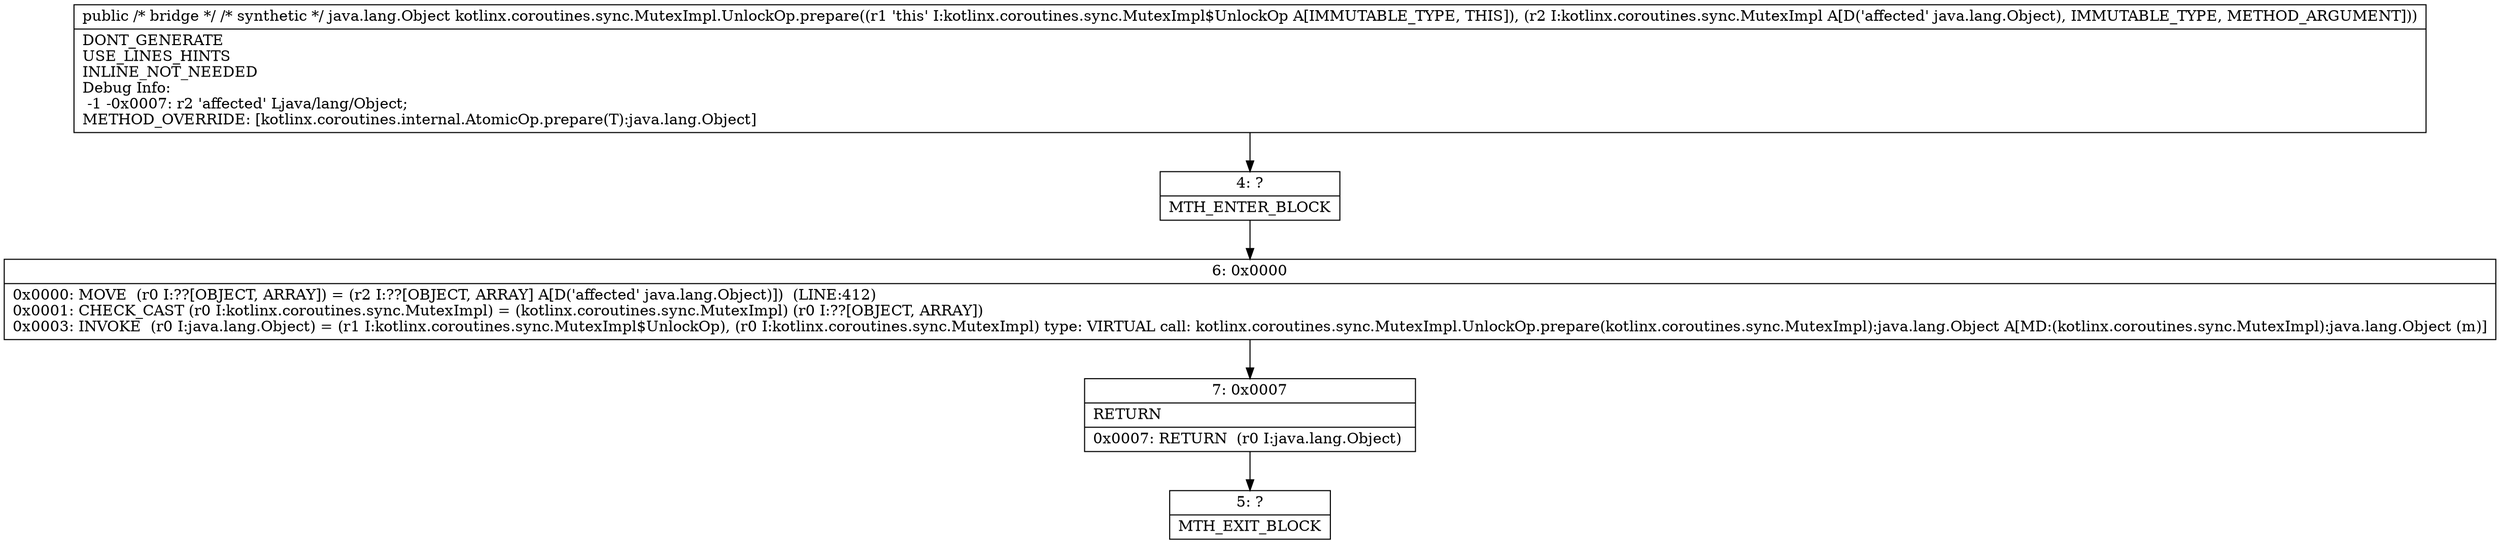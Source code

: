 digraph "CFG forkotlinx.coroutines.sync.MutexImpl.UnlockOp.prepare(Ljava\/lang\/Object;)Ljava\/lang\/Object;" {
Node_4 [shape=record,label="{4\:\ ?|MTH_ENTER_BLOCK\l}"];
Node_6 [shape=record,label="{6\:\ 0x0000|0x0000: MOVE  (r0 I:??[OBJECT, ARRAY]) = (r2 I:??[OBJECT, ARRAY] A[D('affected' java.lang.Object)])  (LINE:412)\l0x0001: CHECK_CAST (r0 I:kotlinx.coroutines.sync.MutexImpl) = (kotlinx.coroutines.sync.MutexImpl) (r0 I:??[OBJECT, ARRAY]) \l0x0003: INVOKE  (r0 I:java.lang.Object) = (r1 I:kotlinx.coroutines.sync.MutexImpl$UnlockOp), (r0 I:kotlinx.coroutines.sync.MutexImpl) type: VIRTUAL call: kotlinx.coroutines.sync.MutexImpl.UnlockOp.prepare(kotlinx.coroutines.sync.MutexImpl):java.lang.Object A[MD:(kotlinx.coroutines.sync.MutexImpl):java.lang.Object (m)]\l}"];
Node_7 [shape=record,label="{7\:\ 0x0007|RETURN\l|0x0007: RETURN  (r0 I:java.lang.Object) \l}"];
Node_5 [shape=record,label="{5\:\ ?|MTH_EXIT_BLOCK\l}"];
MethodNode[shape=record,label="{public \/* bridge *\/ \/* synthetic *\/ java.lang.Object kotlinx.coroutines.sync.MutexImpl.UnlockOp.prepare((r1 'this' I:kotlinx.coroutines.sync.MutexImpl$UnlockOp A[IMMUTABLE_TYPE, THIS]), (r2 I:kotlinx.coroutines.sync.MutexImpl A[D('affected' java.lang.Object), IMMUTABLE_TYPE, METHOD_ARGUMENT]))  | DONT_GENERATE\lUSE_LINES_HINTS\lINLINE_NOT_NEEDED\lDebug Info:\l  \-1 \-0x0007: r2 'affected' Ljava\/lang\/Object;\lMETHOD_OVERRIDE: [kotlinx.coroutines.internal.AtomicOp.prepare(T):java.lang.Object]\l}"];
MethodNode -> Node_4;Node_4 -> Node_6;
Node_6 -> Node_7;
Node_7 -> Node_5;
}

